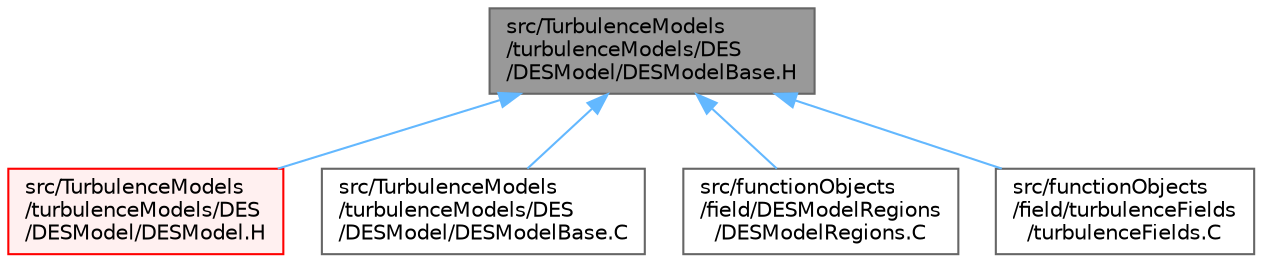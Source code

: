 digraph "src/TurbulenceModels/turbulenceModels/DES/DESModel/DESModelBase.H"
{
 // LATEX_PDF_SIZE
  bgcolor="transparent";
  edge [fontname=Helvetica,fontsize=10,labelfontname=Helvetica,labelfontsize=10];
  node [fontname=Helvetica,fontsize=10,shape=box,height=0.2,width=0.4];
  Node1 [id="Node000001",label="src/TurbulenceModels\l/turbulenceModels/DES\l/DESModel/DESModelBase.H",height=0.2,width=0.4,color="gray40", fillcolor="grey60", style="filled", fontcolor="black",tooltip=" "];
  Node1 -> Node2 [id="edge1_Node000001_Node000002",dir="back",color="steelblue1",style="solid",tooltip=" "];
  Node2 [id="Node000002",label="src/TurbulenceModels\l/turbulenceModels/DES\l/DESModel/DESModel.H",height=0.2,width=0.4,color="red", fillcolor="#FFF0F0", style="filled",URL="$DESModel_8H.html",tooltip=" "];
  Node1 -> Node18 [id="edge2_Node000001_Node000018",dir="back",color="steelblue1",style="solid",tooltip=" "];
  Node18 [id="Node000018",label="src/TurbulenceModels\l/turbulenceModels/DES\l/DESModel/DESModelBase.C",height=0.2,width=0.4,color="grey40", fillcolor="white", style="filled",URL="$DESModelBase_8C.html",tooltip=" "];
  Node1 -> Node19 [id="edge3_Node000001_Node000019",dir="back",color="steelblue1",style="solid",tooltip=" "];
  Node19 [id="Node000019",label="src/functionObjects\l/field/DESModelRegions\l/DESModelRegions.C",height=0.2,width=0.4,color="grey40", fillcolor="white", style="filled",URL="$DESModelRegions_8C.html",tooltip=" "];
  Node1 -> Node20 [id="edge4_Node000001_Node000020",dir="back",color="steelblue1",style="solid",tooltip=" "];
  Node20 [id="Node000020",label="src/functionObjects\l/field/turbulenceFields\l/turbulenceFields.C",height=0.2,width=0.4,color="grey40", fillcolor="white", style="filled",URL="$turbulenceFields_8C.html",tooltip=" "];
}
